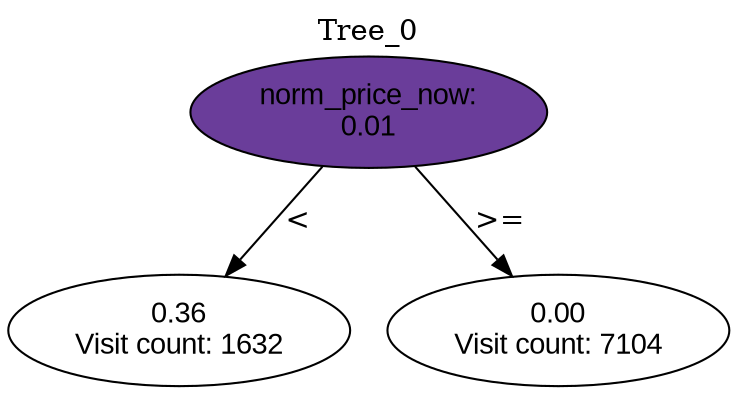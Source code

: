digraph BST {
    node [fontname="Arial" style=filled colorscheme=paired12];
    0 [ label = "norm_price_now:
0.01" fillcolor=10];
    1 [ label = "0.36
Visit count: 1632" fillcolor=white];
    2 [ label = "0.00
Visit count: 7104" fillcolor=white];

    0  -> 1[ label = "<"];
    0  -> 2[ label = ">="];

    labelloc="t";
    label="Tree_0";
}